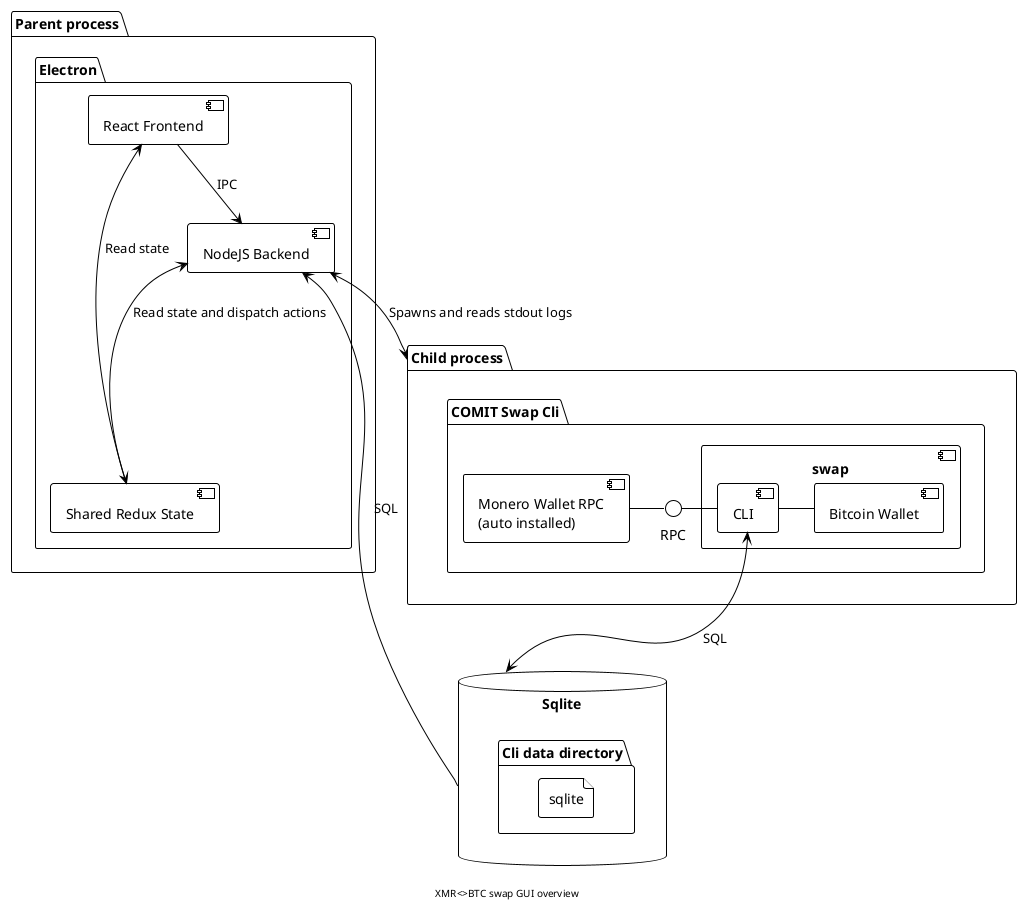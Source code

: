 @startuml
!theme plain

package "Parent process" {
  package "Electron" {
      component [React Frontend] as ElectronFrontend
      component [Shared Redux State] as ReduxState
      component [NodeJS Backend] as NodeBackend

      ElectronFrontend --> NodeBackend : IPC
      ElectronFrontend <-- ReduxState : Read state
      NodeBackend <--> ReduxState : Read state and dispatch actions
  }
}

database "Sqlite" as Sqlite {
    folder "Cli data directory" {
        file "sqlite"
    }
}

NodeBackend <-- Sqlite : SQL

package "Child process" as ChildProces {
  package "COMIT Swap Cli" {
      component [Monero Wallet RPC\n(auto installed)] as CliMonRpc
      () RPC as MonRpcCli
      component "swap" {
          component [CLI] as CLI
          component [Bitcoin Wallet] as CliBitWal
      }
      CliMonRpc - MonRpcCli
      CLI - CliBitWal
      MonRpcCli - CLI
  }
}

NodeBackend <--> ChildProces : Spawns and reads stdout logs
CLI <--> Sqlite : SQL

footer XMR<>BTC swap GUI overview
@enduml
